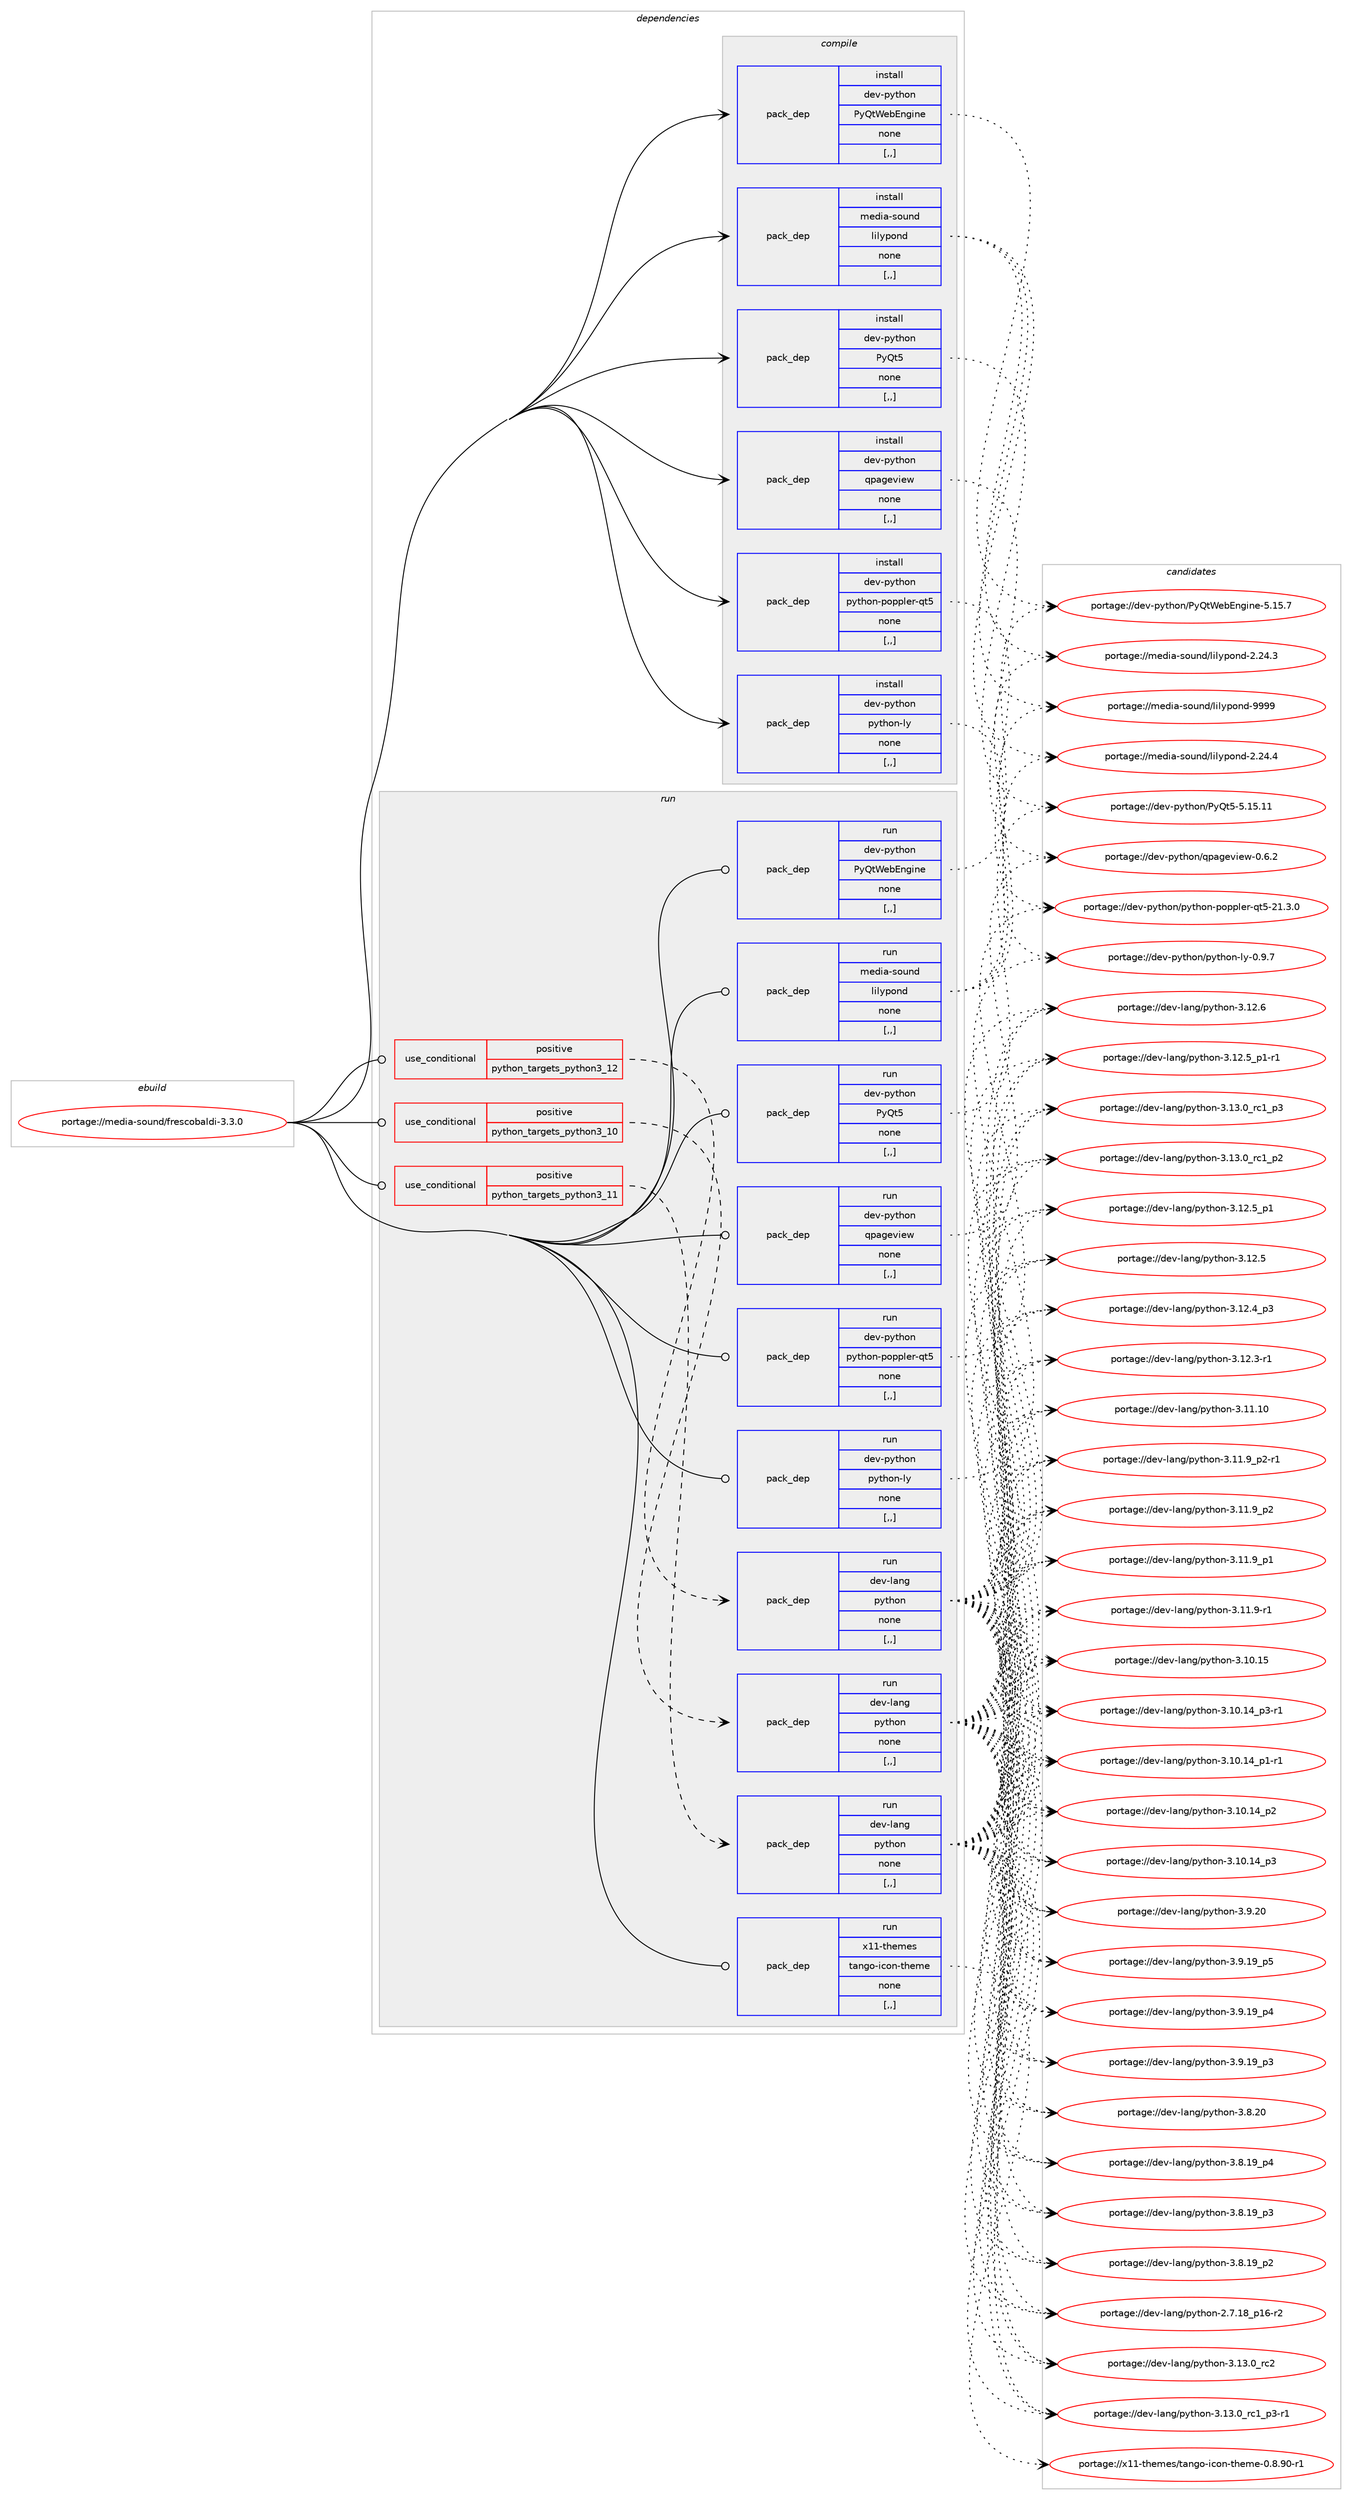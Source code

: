 digraph prolog {

# *************
# Graph options
# *************

newrank=true;
concentrate=true;
compound=true;
graph [rankdir=LR,fontname=Helvetica,fontsize=10,ranksep=1.5];#, ranksep=2.5, nodesep=0.2];
edge  [arrowhead=vee];
node  [fontname=Helvetica,fontsize=10];

# **********
# The ebuild
# **********

subgraph cluster_leftcol {
color=gray;
label=<<i>ebuild</i>>;
id [label="portage://media-sound/frescobaldi-3.3.0", color=red, width=4, href="../media-sound/frescobaldi-3.3.0.svg"];
}

# ****************
# The dependencies
# ****************

subgraph cluster_midcol {
color=gray;
label=<<i>dependencies</i>>;
subgraph cluster_compile {
fillcolor="#eeeeee";
style=filled;
label=<<i>compile</i>>;
subgraph pack605650 {
dependency825200 [label=<<TABLE BORDER="0" CELLBORDER="1" CELLSPACING="0" CELLPADDING="4" WIDTH="220"><TR><TD ROWSPAN="6" CELLPADDING="30">pack_dep</TD></TR><TR><TD WIDTH="110">install</TD></TR><TR><TD>dev-python</TD></TR><TR><TD>PyQt5</TD></TR><TR><TD>none</TD></TR><TR><TD>[,,]</TD></TR></TABLE>>, shape=none, color=blue];
}
id:e -> dependency825200:w [weight=20,style="solid",arrowhead="vee"];
subgraph pack605651 {
dependency825201 [label=<<TABLE BORDER="0" CELLBORDER="1" CELLSPACING="0" CELLPADDING="4" WIDTH="220"><TR><TD ROWSPAN="6" CELLPADDING="30">pack_dep</TD></TR><TR><TD WIDTH="110">install</TD></TR><TR><TD>dev-python</TD></TR><TR><TD>PyQtWebEngine</TD></TR><TR><TD>none</TD></TR><TR><TD>[,,]</TD></TR></TABLE>>, shape=none, color=blue];
}
id:e -> dependency825201:w [weight=20,style="solid",arrowhead="vee"];
subgraph pack605652 {
dependency825202 [label=<<TABLE BORDER="0" CELLBORDER="1" CELLSPACING="0" CELLPADDING="4" WIDTH="220"><TR><TD ROWSPAN="6" CELLPADDING="30">pack_dep</TD></TR><TR><TD WIDTH="110">install</TD></TR><TR><TD>dev-python</TD></TR><TR><TD>python-ly</TD></TR><TR><TD>none</TD></TR><TR><TD>[,,]</TD></TR></TABLE>>, shape=none, color=blue];
}
id:e -> dependency825202:w [weight=20,style="solid",arrowhead="vee"];
subgraph pack605653 {
dependency825203 [label=<<TABLE BORDER="0" CELLBORDER="1" CELLSPACING="0" CELLPADDING="4" WIDTH="220"><TR><TD ROWSPAN="6" CELLPADDING="30">pack_dep</TD></TR><TR><TD WIDTH="110">install</TD></TR><TR><TD>dev-python</TD></TR><TR><TD>python-poppler-qt5</TD></TR><TR><TD>none</TD></TR><TR><TD>[,,]</TD></TR></TABLE>>, shape=none, color=blue];
}
id:e -> dependency825203:w [weight=20,style="solid",arrowhead="vee"];
subgraph pack605654 {
dependency825204 [label=<<TABLE BORDER="0" CELLBORDER="1" CELLSPACING="0" CELLPADDING="4" WIDTH="220"><TR><TD ROWSPAN="6" CELLPADDING="30">pack_dep</TD></TR><TR><TD WIDTH="110">install</TD></TR><TR><TD>dev-python</TD></TR><TR><TD>qpageview</TD></TR><TR><TD>none</TD></TR><TR><TD>[,,]</TD></TR></TABLE>>, shape=none, color=blue];
}
id:e -> dependency825204:w [weight=20,style="solid",arrowhead="vee"];
subgraph pack605655 {
dependency825205 [label=<<TABLE BORDER="0" CELLBORDER="1" CELLSPACING="0" CELLPADDING="4" WIDTH="220"><TR><TD ROWSPAN="6" CELLPADDING="30">pack_dep</TD></TR><TR><TD WIDTH="110">install</TD></TR><TR><TD>media-sound</TD></TR><TR><TD>lilypond</TD></TR><TR><TD>none</TD></TR><TR><TD>[,,]</TD></TR></TABLE>>, shape=none, color=blue];
}
id:e -> dependency825205:w [weight=20,style="solid",arrowhead="vee"];
}
subgraph cluster_compileandrun {
fillcolor="#eeeeee";
style=filled;
label=<<i>compile and run</i>>;
}
subgraph cluster_run {
fillcolor="#eeeeee";
style=filled;
label=<<i>run</i>>;
subgraph cond213334 {
dependency825206 [label=<<TABLE BORDER="0" CELLBORDER="1" CELLSPACING="0" CELLPADDING="4"><TR><TD ROWSPAN="3" CELLPADDING="10">use_conditional</TD></TR><TR><TD>positive</TD></TR><TR><TD>python_targets_python3_10</TD></TR></TABLE>>, shape=none, color=red];
subgraph pack605656 {
dependency825207 [label=<<TABLE BORDER="0" CELLBORDER="1" CELLSPACING="0" CELLPADDING="4" WIDTH="220"><TR><TD ROWSPAN="6" CELLPADDING="30">pack_dep</TD></TR><TR><TD WIDTH="110">run</TD></TR><TR><TD>dev-lang</TD></TR><TR><TD>python</TD></TR><TR><TD>none</TD></TR><TR><TD>[,,]</TD></TR></TABLE>>, shape=none, color=blue];
}
dependency825206:e -> dependency825207:w [weight=20,style="dashed",arrowhead="vee"];
}
id:e -> dependency825206:w [weight=20,style="solid",arrowhead="odot"];
subgraph cond213335 {
dependency825208 [label=<<TABLE BORDER="0" CELLBORDER="1" CELLSPACING="0" CELLPADDING="4"><TR><TD ROWSPAN="3" CELLPADDING="10">use_conditional</TD></TR><TR><TD>positive</TD></TR><TR><TD>python_targets_python3_11</TD></TR></TABLE>>, shape=none, color=red];
subgraph pack605657 {
dependency825209 [label=<<TABLE BORDER="0" CELLBORDER="1" CELLSPACING="0" CELLPADDING="4" WIDTH="220"><TR><TD ROWSPAN="6" CELLPADDING="30">pack_dep</TD></TR><TR><TD WIDTH="110">run</TD></TR><TR><TD>dev-lang</TD></TR><TR><TD>python</TD></TR><TR><TD>none</TD></TR><TR><TD>[,,]</TD></TR></TABLE>>, shape=none, color=blue];
}
dependency825208:e -> dependency825209:w [weight=20,style="dashed",arrowhead="vee"];
}
id:e -> dependency825208:w [weight=20,style="solid",arrowhead="odot"];
subgraph cond213336 {
dependency825210 [label=<<TABLE BORDER="0" CELLBORDER="1" CELLSPACING="0" CELLPADDING="4"><TR><TD ROWSPAN="3" CELLPADDING="10">use_conditional</TD></TR><TR><TD>positive</TD></TR><TR><TD>python_targets_python3_12</TD></TR></TABLE>>, shape=none, color=red];
subgraph pack605658 {
dependency825211 [label=<<TABLE BORDER="0" CELLBORDER="1" CELLSPACING="0" CELLPADDING="4" WIDTH="220"><TR><TD ROWSPAN="6" CELLPADDING="30">pack_dep</TD></TR><TR><TD WIDTH="110">run</TD></TR><TR><TD>dev-lang</TD></TR><TR><TD>python</TD></TR><TR><TD>none</TD></TR><TR><TD>[,,]</TD></TR></TABLE>>, shape=none, color=blue];
}
dependency825210:e -> dependency825211:w [weight=20,style="dashed",arrowhead="vee"];
}
id:e -> dependency825210:w [weight=20,style="solid",arrowhead="odot"];
subgraph pack605659 {
dependency825212 [label=<<TABLE BORDER="0" CELLBORDER="1" CELLSPACING="0" CELLPADDING="4" WIDTH="220"><TR><TD ROWSPAN="6" CELLPADDING="30">pack_dep</TD></TR><TR><TD WIDTH="110">run</TD></TR><TR><TD>dev-python</TD></TR><TR><TD>PyQt5</TD></TR><TR><TD>none</TD></TR><TR><TD>[,,]</TD></TR></TABLE>>, shape=none, color=blue];
}
id:e -> dependency825212:w [weight=20,style="solid",arrowhead="odot"];
subgraph pack605660 {
dependency825213 [label=<<TABLE BORDER="0" CELLBORDER="1" CELLSPACING="0" CELLPADDING="4" WIDTH="220"><TR><TD ROWSPAN="6" CELLPADDING="30">pack_dep</TD></TR><TR><TD WIDTH="110">run</TD></TR><TR><TD>dev-python</TD></TR><TR><TD>PyQtWebEngine</TD></TR><TR><TD>none</TD></TR><TR><TD>[,,]</TD></TR></TABLE>>, shape=none, color=blue];
}
id:e -> dependency825213:w [weight=20,style="solid",arrowhead="odot"];
subgraph pack605661 {
dependency825214 [label=<<TABLE BORDER="0" CELLBORDER="1" CELLSPACING="0" CELLPADDING="4" WIDTH="220"><TR><TD ROWSPAN="6" CELLPADDING="30">pack_dep</TD></TR><TR><TD WIDTH="110">run</TD></TR><TR><TD>dev-python</TD></TR><TR><TD>python-ly</TD></TR><TR><TD>none</TD></TR><TR><TD>[,,]</TD></TR></TABLE>>, shape=none, color=blue];
}
id:e -> dependency825214:w [weight=20,style="solid",arrowhead="odot"];
subgraph pack605662 {
dependency825215 [label=<<TABLE BORDER="0" CELLBORDER="1" CELLSPACING="0" CELLPADDING="4" WIDTH="220"><TR><TD ROWSPAN="6" CELLPADDING="30">pack_dep</TD></TR><TR><TD WIDTH="110">run</TD></TR><TR><TD>dev-python</TD></TR><TR><TD>python-poppler-qt5</TD></TR><TR><TD>none</TD></TR><TR><TD>[,,]</TD></TR></TABLE>>, shape=none, color=blue];
}
id:e -> dependency825215:w [weight=20,style="solid",arrowhead="odot"];
subgraph pack605663 {
dependency825216 [label=<<TABLE BORDER="0" CELLBORDER="1" CELLSPACING="0" CELLPADDING="4" WIDTH="220"><TR><TD ROWSPAN="6" CELLPADDING="30">pack_dep</TD></TR><TR><TD WIDTH="110">run</TD></TR><TR><TD>dev-python</TD></TR><TR><TD>qpageview</TD></TR><TR><TD>none</TD></TR><TR><TD>[,,]</TD></TR></TABLE>>, shape=none, color=blue];
}
id:e -> dependency825216:w [weight=20,style="solid",arrowhead="odot"];
subgraph pack605664 {
dependency825217 [label=<<TABLE BORDER="0" CELLBORDER="1" CELLSPACING="0" CELLPADDING="4" WIDTH="220"><TR><TD ROWSPAN="6" CELLPADDING="30">pack_dep</TD></TR><TR><TD WIDTH="110">run</TD></TR><TR><TD>media-sound</TD></TR><TR><TD>lilypond</TD></TR><TR><TD>none</TD></TR><TR><TD>[,,]</TD></TR></TABLE>>, shape=none, color=blue];
}
id:e -> dependency825217:w [weight=20,style="solid",arrowhead="odot"];
subgraph pack605665 {
dependency825218 [label=<<TABLE BORDER="0" CELLBORDER="1" CELLSPACING="0" CELLPADDING="4" WIDTH="220"><TR><TD ROWSPAN="6" CELLPADDING="30">pack_dep</TD></TR><TR><TD WIDTH="110">run</TD></TR><TR><TD>x11-themes</TD></TR><TR><TD>tango-icon-theme</TD></TR><TR><TD>none</TD></TR><TR><TD>[,,]</TD></TR></TABLE>>, shape=none, color=blue];
}
id:e -> dependency825218:w [weight=20,style="solid",arrowhead="odot"];
}
}

# **************
# The candidates
# **************

subgraph cluster_choices {
rank=same;
color=gray;
label=<<i>candidates</i>>;

subgraph choice605650 {
color=black;
nodesep=1;
choice10010111845112121116104111110478012181116534553464953464949 [label="portage://dev-python/PyQt5-5.15.11", color=red, width=4,href="../dev-python/PyQt5-5.15.11.svg"];
dependency825200:e -> choice10010111845112121116104111110478012181116534553464953464949:w [style=dotted,weight="100"];
}
subgraph choice605651 {
color=black;
nodesep=1;
choice1001011184511212111610411111047801218111687101986911010310511010145534649534655 [label="portage://dev-python/PyQtWebEngine-5.15.7", color=red, width=4,href="../dev-python/PyQtWebEngine-5.15.7.svg"];
dependency825201:e -> choice1001011184511212111610411111047801218111687101986911010310511010145534649534655:w [style=dotted,weight="100"];
}
subgraph choice605652 {
color=black;
nodesep=1;
choice100101118451121211161041111104711212111610411111045108121454846574655 [label="portage://dev-python/python-ly-0.9.7", color=red, width=4,href="../dev-python/python-ly-0.9.7.svg"];
dependency825202:e -> choice100101118451121211161041111104711212111610411111045108121454846574655:w [style=dotted,weight="100"];
}
subgraph choice605653 {
color=black;
nodesep=1;
choice100101118451121211161041111104711212111610411111045112111112112108101114451131165345504946514648 [label="portage://dev-python/python-poppler-qt5-21.3.0", color=red, width=4,href="../dev-python/python-poppler-qt5-21.3.0.svg"];
dependency825203:e -> choice100101118451121211161041111104711212111610411111045112111112112108101114451131165345504946514648:w [style=dotted,weight="100"];
}
subgraph choice605654 {
color=black;
nodesep=1;
choice100101118451121211161041111104711311297103101118105101119454846544650 [label="portage://dev-python/qpageview-0.6.2", color=red, width=4,href="../dev-python/qpageview-0.6.2.svg"];
dependency825204:e -> choice100101118451121211161041111104711311297103101118105101119454846544650:w [style=dotted,weight="100"];
}
subgraph choice605655 {
color=black;
nodesep=1;
choice1091011001059745115111117110100471081051081211121111101004557575757 [label="portage://media-sound/lilypond-9999", color=red, width=4,href="../media-sound/lilypond-9999.svg"];
choice10910110010597451151111171101004710810510812111211111010045504650524652 [label="portage://media-sound/lilypond-2.24.4", color=red, width=4,href="../media-sound/lilypond-2.24.4.svg"];
choice10910110010597451151111171101004710810510812111211111010045504650524651 [label="portage://media-sound/lilypond-2.24.3", color=red, width=4,href="../media-sound/lilypond-2.24.3.svg"];
dependency825205:e -> choice1091011001059745115111117110100471081051081211121111101004557575757:w [style=dotted,weight="100"];
dependency825205:e -> choice10910110010597451151111171101004710810510812111211111010045504650524652:w [style=dotted,weight="100"];
dependency825205:e -> choice10910110010597451151111171101004710810510812111211111010045504650524651:w [style=dotted,weight="100"];
}
subgraph choice605656 {
color=black;
nodesep=1;
choice10010111845108971101034711212111610411111045514649514648951149950 [label="portage://dev-lang/python-3.13.0_rc2", color=red, width=4,href="../dev-lang/python-3.13.0_rc2.svg"];
choice1001011184510897110103471121211161041111104551464951464895114994995112514511449 [label="portage://dev-lang/python-3.13.0_rc1_p3-r1", color=red, width=4,href="../dev-lang/python-3.13.0_rc1_p3-r1.svg"];
choice100101118451089711010347112121116104111110455146495146489511499499511251 [label="portage://dev-lang/python-3.13.0_rc1_p3", color=red, width=4,href="../dev-lang/python-3.13.0_rc1_p3.svg"];
choice100101118451089711010347112121116104111110455146495146489511499499511250 [label="portage://dev-lang/python-3.13.0_rc1_p2", color=red, width=4,href="../dev-lang/python-3.13.0_rc1_p2.svg"];
choice10010111845108971101034711212111610411111045514649504654 [label="portage://dev-lang/python-3.12.6", color=red, width=4,href="../dev-lang/python-3.12.6.svg"];
choice1001011184510897110103471121211161041111104551464950465395112494511449 [label="portage://dev-lang/python-3.12.5_p1-r1", color=red, width=4,href="../dev-lang/python-3.12.5_p1-r1.svg"];
choice100101118451089711010347112121116104111110455146495046539511249 [label="portage://dev-lang/python-3.12.5_p1", color=red, width=4,href="../dev-lang/python-3.12.5_p1.svg"];
choice10010111845108971101034711212111610411111045514649504653 [label="portage://dev-lang/python-3.12.5", color=red, width=4,href="../dev-lang/python-3.12.5.svg"];
choice100101118451089711010347112121116104111110455146495046529511251 [label="portage://dev-lang/python-3.12.4_p3", color=red, width=4,href="../dev-lang/python-3.12.4_p3.svg"];
choice100101118451089711010347112121116104111110455146495046514511449 [label="portage://dev-lang/python-3.12.3-r1", color=red, width=4,href="../dev-lang/python-3.12.3-r1.svg"];
choice1001011184510897110103471121211161041111104551464949464948 [label="portage://dev-lang/python-3.11.10", color=red, width=4,href="../dev-lang/python-3.11.10.svg"];
choice1001011184510897110103471121211161041111104551464949465795112504511449 [label="portage://dev-lang/python-3.11.9_p2-r1", color=red, width=4,href="../dev-lang/python-3.11.9_p2-r1.svg"];
choice100101118451089711010347112121116104111110455146494946579511250 [label="portage://dev-lang/python-3.11.9_p2", color=red, width=4,href="../dev-lang/python-3.11.9_p2.svg"];
choice100101118451089711010347112121116104111110455146494946579511249 [label="portage://dev-lang/python-3.11.9_p1", color=red, width=4,href="../dev-lang/python-3.11.9_p1.svg"];
choice100101118451089711010347112121116104111110455146494946574511449 [label="portage://dev-lang/python-3.11.9-r1", color=red, width=4,href="../dev-lang/python-3.11.9-r1.svg"];
choice1001011184510897110103471121211161041111104551464948464953 [label="portage://dev-lang/python-3.10.15", color=red, width=4,href="../dev-lang/python-3.10.15.svg"];
choice100101118451089711010347112121116104111110455146494846495295112514511449 [label="portage://dev-lang/python-3.10.14_p3-r1", color=red, width=4,href="../dev-lang/python-3.10.14_p3-r1.svg"];
choice10010111845108971101034711212111610411111045514649484649529511251 [label="portage://dev-lang/python-3.10.14_p3", color=red, width=4,href="../dev-lang/python-3.10.14_p3.svg"];
choice10010111845108971101034711212111610411111045514649484649529511250 [label="portage://dev-lang/python-3.10.14_p2", color=red, width=4,href="../dev-lang/python-3.10.14_p2.svg"];
choice100101118451089711010347112121116104111110455146494846495295112494511449 [label="portage://dev-lang/python-3.10.14_p1-r1", color=red, width=4,href="../dev-lang/python-3.10.14_p1-r1.svg"];
choice10010111845108971101034711212111610411111045514657465048 [label="portage://dev-lang/python-3.9.20", color=red, width=4,href="../dev-lang/python-3.9.20.svg"];
choice100101118451089711010347112121116104111110455146574649579511253 [label="portage://dev-lang/python-3.9.19_p5", color=red, width=4,href="../dev-lang/python-3.9.19_p5.svg"];
choice100101118451089711010347112121116104111110455146574649579511252 [label="portage://dev-lang/python-3.9.19_p4", color=red, width=4,href="../dev-lang/python-3.9.19_p4.svg"];
choice100101118451089711010347112121116104111110455146574649579511251 [label="portage://dev-lang/python-3.9.19_p3", color=red, width=4,href="../dev-lang/python-3.9.19_p3.svg"];
choice10010111845108971101034711212111610411111045514656465048 [label="portage://dev-lang/python-3.8.20", color=red, width=4,href="../dev-lang/python-3.8.20.svg"];
choice100101118451089711010347112121116104111110455146564649579511252 [label="portage://dev-lang/python-3.8.19_p4", color=red, width=4,href="../dev-lang/python-3.8.19_p4.svg"];
choice100101118451089711010347112121116104111110455146564649579511251 [label="portage://dev-lang/python-3.8.19_p3", color=red, width=4,href="../dev-lang/python-3.8.19_p3.svg"];
choice100101118451089711010347112121116104111110455146564649579511250 [label="portage://dev-lang/python-3.8.19_p2", color=red, width=4,href="../dev-lang/python-3.8.19_p2.svg"];
choice100101118451089711010347112121116104111110455046554649569511249544511450 [label="portage://dev-lang/python-2.7.18_p16-r2", color=red, width=4,href="../dev-lang/python-2.7.18_p16-r2.svg"];
dependency825207:e -> choice10010111845108971101034711212111610411111045514649514648951149950:w [style=dotted,weight="100"];
dependency825207:e -> choice1001011184510897110103471121211161041111104551464951464895114994995112514511449:w [style=dotted,weight="100"];
dependency825207:e -> choice100101118451089711010347112121116104111110455146495146489511499499511251:w [style=dotted,weight="100"];
dependency825207:e -> choice100101118451089711010347112121116104111110455146495146489511499499511250:w [style=dotted,weight="100"];
dependency825207:e -> choice10010111845108971101034711212111610411111045514649504654:w [style=dotted,weight="100"];
dependency825207:e -> choice1001011184510897110103471121211161041111104551464950465395112494511449:w [style=dotted,weight="100"];
dependency825207:e -> choice100101118451089711010347112121116104111110455146495046539511249:w [style=dotted,weight="100"];
dependency825207:e -> choice10010111845108971101034711212111610411111045514649504653:w [style=dotted,weight="100"];
dependency825207:e -> choice100101118451089711010347112121116104111110455146495046529511251:w [style=dotted,weight="100"];
dependency825207:e -> choice100101118451089711010347112121116104111110455146495046514511449:w [style=dotted,weight="100"];
dependency825207:e -> choice1001011184510897110103471121211161041111104551464949464948:w [style=dotted,weight="100"];
dependency825207:e -> choice1001011184510897110103471121211161041111104551464949465795112504511449:w [style=dotted,weight="100"];
dependency825207:e -> choice100101118451089711010347112121116104111110455146494946579511250:w [style=dotted,weight="100"];
dependency825207:e -> choice100101118451089711010347112121116104111110455146494946579511249:w [style=dotted,weight="100"];
dependency825207:e -> choice100101118451089711010347112121116104111110455146494946574511449:w [style=dotted,weight="100"];
dependency825207:e -> choice1001011184510897110103471121211161041111104551464948464953:w [style=dotted,weight="100"];
dependency825207:e -> choice100101118451089711010347112121116104111110455146494846495295112514511449:w [style=dotted,weight="100"];
dependency825207:e -> choice10010111845108971101034711212111610411111045514649484649529511251:w [style=dotted,weight="100"];
dependency825207:e -> choice10010111845108971101034711212111610411111045514649484649529511250:w [style=dotted,weight="100"];
dependency825207:e -> choice100101118451089711010347112121116104111110455146494846495295112494511449:w [style=dotted,weight="100"];
dependency825207:e -> choice10010111845108971101034711212111610411111045514657465048:w [style=dotted,weight="100"];
dependency825207:e -> choice100101118451089711010347112121116104111110455146574649579511253:w [style=dotted,weight="100"];
dependency825207:e -> choice100101118451089711010347112121116104111110455146574649579511252:w [style=dotted,weight="100"];
dependency825207:e -> choice100101118451089711010347112121116104111110455146574649579511251:w [style=dotted,weight="100"];
dependency825207:e -> choice10010111845108971101034711212111610411111045514656465048:w [style=dotted,weight="100"];
dependency825207:e -> choice100101118451089711010347112121116104111110455146564649579511252:w [style=dotted,weight="100"];
dependency825207:e -> choice100101118451089711010347112121116104111110455146564649579511251:w [style=dotted,weight="100"];
dependency825207:e -> choice100101118451089711010347112121116104111110455146564649579511250:w [style=dotted,weight="100"];
dependency825207:e -> choice100101118451089711010347112121116104111110455046554649569511249544511450:w [style=dotted,weight="100"];
}
subgraph choice605657 {
color=black;
nodesep=1;
choice10010111845108971101034711212111610411111045514649514648951149950 [label="portage://dev-lang/python-3.13.0_rc2", color=red, width=4,href="../dev-lang/python-3.13.0_rc2.svg"];
choice1001011184510897110103471121211161041111104551464951464895114994995112514511449 [label="portage://dev-lang/python-3.13.0_rc1_p3-r1", color=red, width=4,href="../dev-lang/python-3.13.0_rc1_p3-r1.svg"];
choice100101118451089711010347112121116104111110455146495146489511499499511251 [label="portage://dev-lang/python-3.13.0_rc1_p3", color=red, width=4,href="../dev-lang/python-3.13.0_rc1_p3.svg"];
choice100101118451089711010347112121116104111110455146495146489511499499511250 [label="portage://dev-lang/python-3.13.0_rc1_p2", color=red, width=4,href="../dev-lang/python-3.13.0_rc1_p2.svg"];
choice10010111845108971101034711212111610411111045514649504654 [label="portage://dev-lang/python-3.12.6", color=red, width=4,href="../dev-lang/python-3.12.6.svg"];
choice1001011184510897110103471121211161041111104551464950465395112494511449 [label="portage://dev-lang/python-3.12.5_p1-r1", color=red, width=4,href="../dev-lang/python-3.12.5_p1-r1.svg"];
choice100101118451089711010347112121116104111110455146495046539511249 [label="portage://dev-lang/python-3.12.5_p1", color=red, width=4,href="../dev-lang/python-3.12.5_p1.svg"];
choice10010111845108971101034711212111610411111045514649504653 [label="portage://dev-lang/python-3.12.5", color=red, width=4,href="../dev-lang/python-3.12.5.svg"];
choice100101118451089711010347112121116104111110455146495046529511251 [label="portage://dev-lang/python-3.12.4_p3", color=red, width=4,href="../dev-lang/python-3.12.4_p3.svg"];
choice100101118451089711010347112121116104111110455146495046514511449 [label="portage://dev-lang/python-3.12.3-r1", color=red, width=4,href="../dev-lang/python-3.12.3-r1.svg"];
choice1001011184510897110103471121211161041111104551464949464948 [label="portage://dev-lang/python-3.11.10", color=red, width=4,href="../dev-lang/python-3.11.10.svg"];
choice1001011184510897110103471121211161041111104551464949465795112504511449 [label="portage://dev-lang/python-3.11.9_p2-r1", color=red, width=4,href="../dev-lang/python-3.11.9_p2-r1.svg"];
choice100101118451089711010347112121116104111110455146494946579511250 [label="portage://dev-lang/python-3.11.9_p2", color=red, width=4,href="../dev-lang/python-3.11.9_p2.svg"];
choice100101118451089711010347112121116104111110455146494946579511249 [label="portage://dev-lang/python-3.11.9_p1", color=red, width=4,href="../dev-lang/python-3.11.9_p1.svg"];
choice100101118451089711010347112121116104111110455146494946574511449 [label="portage://dev-lang/python-3.11.9-r1", color=red, width=4,href="../dev-lang/python-3.11.9-r1.svg"];
choice1001011184510897110103471121211161041111104551464948464953 [label="portage://dev-lang/python-3.10.15", color=red, width=4,href="../dev-lang/python-3.10.15.svg"];
choice100101118451089711010347112121116104111110455146494846495295112514511449 [label="portage://dev-lang/python-3.10.14_p3-r1", color=red, width=4,href="../dev-lang/python-3.10.14_p3-r1.svg"];
choice10010111845108971101034711212111610411111045514649484649529511251 [label="portage://dev-lang/python-3.10.14_p3", color=red, width=4,href="../dev-lang/python-3.10.14_p3.svg"];
choice10010111845108971101034711212111610411111045514649484649529511250 [label="portage://dev-lang/python-3.10.14_p2", color=red, width=4,href="../dev-lang/python-3.10.14_p2.svg"];
choice100101118451089711010347112121116104111110455146494846495295112494511449 [label="portage://dev-lang/python-3.10.14_p1-r1", color=red, width=4,href="../dev-lang/python-3.10.14_p1-r1.svg"];
choice10010111845108971101034711212111610411111045514657465048 [label="portage://dev-lang/python-3.9.20", color=red, width=4,href="../dev-lang/python-3.9.20.svg"];
choice100101118451089711010347112121116104111110455146574649579511253 [label="portage://dev-lang/python-3.9.19_p5", color=red, width=4,href="../dev-lang/python-3.9.19_p5.svg"];
choice100101118451089711010347112121116104111110455146574649579511252 [label="portage://dev-lang/python-3.9.19_p4", color=red, width=4,href="../dev-lang/python-3.9.19_p4.svg"];
choice100101118451089711010347112121116104111110455146574649579511251 [label="portage://dev-lang/python-3.9.19_p3", color=red, width=4,href="../dev-lang/python-3.9.19_p3.svg"];
choice10010111845108971101034711212111610411111045514656465048 [label="portage://dev-lang/python-3.8.20", color=red, width=4,href="../dev-lang/python-3.8.20.svg"];
choice100101118451089711010347112121116104111110455146564649579511252 [label="portage://dev-lang/python-3.8.19_p4", color=red, width=4,href="../dev-lang/python-3.8.19_p4.svg"];
choice100101118451089711010347112121116104111110455146564649579511251 [label="portage://dev-lang/python-3.8.19_p3", color=red, width=4,href="../dev-lang/python-3.8.19_p3.svg"];
choice100101118451089711010347112121116104111110455146564649579511250 [label="portage://dev-lang/python-3.8.19_p2", color=red, width=4,href="../dev-lang/python-3.8.19_p2.svg"];
choice100101118451089711010347112121116104111110455046554649569511249544511450 [label="portage://dev-lang/python-2.7.18_p16-r2", color=red, width=4,href="../dev-lang/python-2.7.18_p16-r2.svg"];
dependency825209:e -> choice10010111845108971101034711212111610411111045514649514648951149950:w [style=dotted,weight="100"];
dependency825209:e -> choice1001011184510897110103471121211161041111104551464951464895114994995112514511449:w [style=dotted,weight="100"];
dependency825209:e -> choice100101118451089711010347112121116104111110455146495146489511499499511251:w [style=dotted,weight="100"];
dependency825209:e -> choice100101118451089711010347112121116104111110455146495146489511499499511250:w [style=dotted,weight="100"];
dependency825209:e -> choice10010111845108971101034711212111610411111045514649504654:w [style=dotted,weight="100"];
dependency825209:e -> choice1001011184510897110103471121211161041111104551464950465395112494511449:w [style=dotted,weight="100"];
dependency825209:e -> choice100101118451089711010347112121116104111110455146495046539511249:w [style=dotted,weight="100"];
dependency825209:e -> choice10010111845108971101034711212111610411111045514649504653:w [style=dotted,weight="100"];
dependency825209:e -> choice100101118451089711010347112121116104111110455146495046529511251:w [style=dotted,weight="100"];
dependency825209:e -> choice100101118451089711010347112121116104111110455146495046514511449:w [style=dotted,weight="100"];
dependency825209:e -> choice1001011184510897110103471121211161041111104551464949464948:w [style=dotted,weight="100"];
dependency825209:e -> choice1001011184510897110103471121211161041111104551464949465795112504511449:w [style=dotted,weight="100"];
dependency825209:e -> choice100101118451089711010347112121116104111110455146494946579511250:w [style=dotted,weight="100"];
dependency825209:e -> choice100101118451089711010347112121116104111110455146494946579511249:w [style=dotted,weight="100"];
dependency825209:e -> choice100101118451089711010347112121116104111110455146494946574511449:w [style=dotted,weight="100"];
dependency825209:e -> choice1001011184510897110103471121211161041111104551464948464953:w [style=dotted,weight="100"];
dependency825209:e -> choice100101118451089711010347112121116104111110455146494846495295112514511449:w [style=dotted,weight="100"];
dependency825209:e -> choice10010111845108971101034711212111610411111045514649484649529511251:w [style=dotted,weight="100"];
dependency825209:e -> choice10010111845108971101034711212111610411111045514649484649529511250:w [style=dotted,weight="100"];
dependency825209:e -> choice100101118451089711010347112121116104111110455146494846495295112494511449:w [style=dotted,weight="100"];
dependency825209:e -> choice10010111845108971101034711212111610411111045514657465048:w [style=dotted,weight="100"];
dependency825209:e -> choice100101118451089711010347112121116104111110455146574649579511253:w [style=dotted,weight="100"];
dependency825209:e -> choice100101118451089711010347112121116104111110455146574649579511252:w [style=dotted,weight="100"];
dependency825209:e -> choice100101118451089711010347112121116104111110455146574649579511251:w [style=dotted,weight="100"];
dependency825209:e -> choice10010111845108971101034711212111610411111045514656465048:w [style=dotted,weight="100"];
dependency825209:e -> choice100101118451089711010347112121116104111110455146564649579511252:w [style=dotted,weight="100"];
dependency825209:e -> choice100101118451089711010347112121116104111110455146564649579511251:w [style=dotted,weight="100"];
dependency825209:e -> choice100101118451089711010347112121116104111110455146564649579511250:w [style=dotted,weight="100"];
dependency825209:e -> choice100101118451089711010347112121116104111110455046554649569511249544511450:w [style=dotted,weight="100"];
}
subgraph choice605658 {
color=black;
nodesep=1;
choice10010111845108971101034711212111610411111045514649514648951149950 [label="portage://dev-lang/python-3.13.0_rc2", color=red, width=4,href="../dev-lang/python-3.13.0_rc2.svg"];
choice1001011184510897110103471121211161041111104551464951464895114994995112514511449 [label="portage://dev-lang/python-3.13.0_rc1_p3-r1", color=red, width=4,href="../dev-lang/python-3.13.0_rc1_p3-r1.svg"];
choice100101118451089711010347112121116104111110455146495146489511499499511251 [label="portage://dev-lang/python-3.13.0_rc1_p3", color=red, width=4,href="../dev-lang/python-3.13.0_rc1_p3.svg"];
choice100101118451089711010347112121116104111110455146495146489511499499511250 [label="portage://dev-lang/python-3.13.0_rc1_p2", color=red, width=4,href="../dev-lang/python-3.13.0_rc1_p2.svg"];
choice10010111845108971101034711212111610411111045514649504654 [label="portage://dev-lang/python-3.12.6", color=red, width=4,href="../dev-lang/python-3.12.6.svg"];
choice1001011184510897110103471121211161041111104551464950465395112494511449 [label="portage://dev-lang/python-3.12.5_p1-r1", color=red, width=4,href="../dev-lang/python-3.12.5_p1-r1.svg"];
choice100101118451089711010347112121116104111110455146495046539511249 [label="portage://dev-lang/python-3.12.5_p1", color=red, width=4,href="../dev-lang/python-3.12.5_p1.svg"];
choice10010111845108971101034711212111610411111045514649504653 [label="portage://dev-lang/python-3.12.5", color=red, width=4,href="../dev-lang/python-3.12.5.svg"];
choice100101118451089711010347112121116104111110455146495046529511251 [label="portage://dev-lang/python-3.12.4_p3", color=red, width=4,href="../dev-lang/python-3.12.4_p3.svg"];
choice100101118451089711010347112121116104111110455146495046514511449 [label="portage://dev-lang/python-3.12.3-r1", color=red, width=4,href="../dev-lang/python-3.12.3-r1.svg"];
choice1001011184510897110103471121211161041111104551464949464948 [label="portage://dev-lang/python-3.11.10", color=red, width=4,href="../dev-lang/python-3.11.10.svg"];
choice1001011184510897110103471121211161041111104551464949465795112504511449 [label="portage://dev-lang/python-3.11.9_p2-r1", color=red, width=4,href="../dev-lang/python-3.11.9_p2-r1.svg"];
choice100101118451089711010347112121116104111110455146494946579511250 [label="portage://dev-lang/python-3.11.9_p2", color=red, width=4,href="../dev-lang/python-3.11.9_p2.svg"];
choice100101118451089711010347112121116104111110455146494946579511249 [label="portage://dev-lang/python-3.11.9_p1", color=red, width=4,href="../dev-lang/python-3.11.9_p1.svg"];
choice100101118451089711010347112121116104111110455146494946574511449 [label="portage://dev-lang/python-3.11.9-r1", color=red, width=4,href="../dev-lang/python-3.11.9-r1.svg"];
choice1001011184510897110103471121211161041111104551464948464953 [label="portage://dev-lang/python-3.10.15", color=red, width=4,href="../dev-lang/python-3.10.15.svg"];
choice100101118451089711010347112121116104111110455146494846495295112514511449 [label="portage://dev-lang/python-3.10.14_p3-r1", color=red, width=4,href="../dev-lang/python-3.10.14_p3-r1.svg"];
choice10010111845108971101034711212111610411111045514649484649529511251 [label="portage://dev-lang/python-3.10.14_p3", color=red, width=4,href="../dev-lang/python-3.10.14_p3.svg"];
choice10010111845108971101034711212111610411111045514649484649529511250 [label="portage://dev-lang/python-3.10.14_p2", color=red, width=4,href="../dev-lang/python-3.10.14_p2.svg"];
choice100101118451089711010347112121116104111110455146494846495295112494511449 [label="portage://dev-lang/python-3.10.14_p1-r1", color=red, width=4,href="../dev-lang/python-3.10.14_p1-r1.svg"];
choice10010111845108971101034711212111610411111045514657465048 [label="portage://dev-lang/python-3.9.20", color=red, width=4,href="../dev-lang/python-3.9.20.svg"];
choice100101118451089711010347112121116104111110455146574649579511253 [label="portage://dev-lang/python-3.9.19_p5", color=red, width=4,href="../dev-lang/python-3.9.19_p5.svg"];
choice100101118451089711010347112121116104111110455146574649579511252 [label="portage://dev-lang/python-3.9.19_p4", color=red, width=4,href="../dev-lang/python-3.9.19_p4.svg"];
choice100101118451089711010347112121116104111110455146574649579511251 [label="portage://dev-lang/python-3.9.19_p3", color=red, width=4,href="../dev-lang/python-3.9.19_p3.svg"];
choice10010111845108971101034711212111610411111045514656465048 [label="portage://dev-lang/python-3.8.20", color=red, width=4,href="../dev-lang/python-3.8.20.svg"];
choice100101118451089711010347112121116104111110455146564649579511252 [label="portage://dev-lang/python-3.8.19_p4", color=red, width=4,href="../dev-lang/python-3.8.19_p4.svg"];
choice100101118451089711010347112121116104111110455146564649579511251 [label="portage://dev-lang/python-3.8.19_p3", color=red, width=4,href="../dev-lang/python-3.8.19_p3.svg"];
choice100101118451089711010347112121116104111110455146564649579511250 [label="portage://dev-lang/python-3.8.19_p2", color=red, width=4,href="../dev-lang/python-3.8.19_p2.svg"];
choice100101118451089711010347112121116104111110455046554649569511249544511450 [label="portage://dev-lang/python-2.7.18_p16-r2", color=red, width=4,href="../dev-lang/python-2.7.18_p16-r2.svg"];
dependency825211:e -> choice10010111845108971101034711212111610411111045514649514648951149950:w [style=dotted,weight="100"];
dependency825211:e -> choice1001011184510897110103471121211161041111104551464951464895114994995112514511449:w [style=dotted,weight="100"];
dependency825211:e -> choice100101118451089711010347112121116104111110455146495146489511499499511251:w [style=dotted,weight="100"];
dependency825211:e -> choice100101118451089711010347112121116104111110455146495146489511499499511250:w [style=dotted,weight="100"];
dependency825211:e -> choice10010111845108971101034711212111610411111045514649504654:w [style=dotted,weight="100"];
dependency825211:e -> choice1001011184510897110103471121211161041111104551464950465395112494511449:w [style=dotted,weight="100"];
dependency825211:e -> choice100101118451089711010347112121116104111110455146495046539511249:w [style=dotted,weight="100"];
dependency825211:e -> choice10010111845108971101034711212111610411111045514649504653:w [style=dotted,weight="100"];
dependency825211:e -> choice100101118451089711010347112121116104111110455146495046529511251:w [style=dotted,weight="100"];
dependency825211:e -> choice100101118451089711010347112121116104111110455146495046514511449:w [style=dotted,weight="100"];
dependency825211:e -> choice1001011184510897110103471121211161041111104551464949464948:w [style=dotted,weight="100"];
dependency825211:e -> choice1001011184510897110103471121211161041111104551464949465795112504511449:w [style=dotted,weight="100"];
dependency825211:e -> choice100101118451089711010347112121116104111110455146494946579511250:w [style=dotted,weight="100"];
dependency825211:e -> choice100101118451089711010347112121116104111110455146494946579511249:w [style=dotted,weight="100"];
dependency825211:e -> choice100101118451089711010347112121116104111110455146494946574511449:w [style=dotted,weight="100"];
dependency825211:e -> choice1001011184510897110103471121211161041111104551464948464953:w [style=dotted,weight="100"];
dependency825211:e -> choice100101118451089711010347112121116104111110455146494846495295112514511449:w [style=dotted,weight="100"];
dependency825211:e -> choice10010111845108971101034711212111610411111045514649484649529511251:w [style=dotted,weight="100"];
dependency825211:e -> choice10010111845108971101034711212111610411111045514649484649529511250:w [style=dotted,weight="100"];
dependency825211:e -> choice100101118451089711010347112121116104111110455146494846495295112494511449:w [style=dotted,weight="100"];
dependency825211:e -> choice10010111845108971101034711212111610411111045514657465048:w [style=dotted,weight="100"];
dependency825211:e -> choice100101118451089711010347112121116104111110455146574649579511253:w [style=dotted,weight="100"];
dependency825211:e -> choice100101118451089711010347112121116104111110455146574649579511252:w [style=dotted,weight="100"];
dependency825211:e -> choice100101118451089711010347112121116104111110455146574649579511251:w [style=dotted,weight="100"];
dependency825211:e -> choice10010111845108971101034711212111610411111045514656465048:w [style=dotted,weight="100"];
dependency825211:e -> choice100101118451089711010347112121116104111110455146564649579511252:w [style=dotted,weight="100"];
dependency825211:e -> choice100101118451089711010347112121116104111110455146564649579511251:w [style=dotted,weight="100"];
dependency825211:e -> choice100101118451089711010347112121116104111110455146564649579511250:w [style=dotted,weight="100"];
dependency825211:e -> choice100101118451089711010347112121116104111110455046554649569511249544511450:w [style=dotted,weight="100"];
}
subgraph choice605659 {
color=black;
nodesep=1;
choice10010111845112121116104111110478012181116534553464953464949 [label="portage://dev-python/PyQt5-5.15.11", color=red, width=4,href="../dev-python/PyQt5-5.15.11.svg"];
dependency825212:e -> choice10010111845112121116104111110478012181116534553464953464949:w [style=dotted,weight="100"];
}
subgraph choice605660 {
color=black;
nodesep=1;
choice1001011184511212111610411111047801218111687101986911010310511010145534649534655 [label="portage://dev-python/PyQtWebEngine-5.15.7", color=red, width=4,href="../dev-python/PyQtWebEngine-5.15.7.svg"];
dependency825213:e -> choice1001011184511212111610411111047801218111687101986911010310511010145534649534655:w [style=dotted,weight="100"];
}
subgraph choice605661 {
color=black;
nodesep=1;
choice100101118451121211161041111104711212111610411111045108121454846574655 [label="portage://dev-python/python-ly-0.9.7", color=red, width=4,href="../dev-python/python-ly-0.9.7.svg"];
dependency825214:e -> choice100101118451121211161041111104711212111610411111045108121454846574655:w [style=dotted,weight="100"];
}
subgraph choice605662 {
color=black;
nodesep=1;
choice100101118451121211161041111104711212111610411111045112111112112108101114451131165345504946514648 [label="portage://dev-python/python-poppler-qt5-21.3.0", color=red, width=4,href="../dev-python/python-poppler-qt5-21.3.0.svg"];
dependency825215:e -> choice100101118451121211161041111104711212111610411111045112111112112108101114451131165345504946514648:w [style=dotted,weight="100"];
}
subgraph choice605663 {
color=black;
nodesep=1;
choice100101118451121211161041111104711311297103101118105101119454846544650 [label="portage://dev-python/qpageview-0.6.2", color=red, width=4,href="../dev-python/qpageview-0.6.2.svg"];
dependency825216:e -> choice100101118451121211161041111104711311297103101118105101119454846544650:w [style=dotted,weight="100"];
}
subgraph choice605664 {
color=black;
nodesep=1;
choice1091011001059745115111117110100471081051081211121111101004557575757 [label="portage://media-sound/lilypond-9999", color=red, width=4,href="../media-sound/lilypond-9999.svg"];
choice10910110010597451151111171101004710810510812111211111010045504650524652 [label="portage://media-sound/lilypond-2.24.4", color=red, width=4,href="../media-sound/lilypond-2.24.4.svg"];
choice10910110010597451151111171101004710810510812111211111010045504650524651 [label="portage://media-sound/lilypond-2.24.3", color=red, width=4,href="../media-sound/lilypond-2.24.3.svg"];
dependency825217:e -> choice1091011001059745115111117110100471081051081211121111101004557575757:w [style=dotted,weight="100"];
dependency825217:e -> choice10910110010597451151111171101004710810510812111211111010045504650524652:w [style=dotted,weight="100"];
dependency825217:e -> choice10910110010597451151111171101004710810510812111211111010045504650524651:w [style=dotted,weight="100"];
}
subgraph choice605665 {
color=black;
nodesep=1;
choice1204949451161041011091011154711697110103111451059911111045116104101109101454846564657484511449 [label="portage://x11-themes/tango-icon-theme-0.8.90-r1", color=red, width=4,href="../x11-themes/tango-icon-theme-0.8.90-r1.svg"];
dependency825218:e -> choice1204949451161041011091011154711697110103111451059911111045116104101109101454846564657484511449:w [style=dotted,weight="100"];
}
}

}
